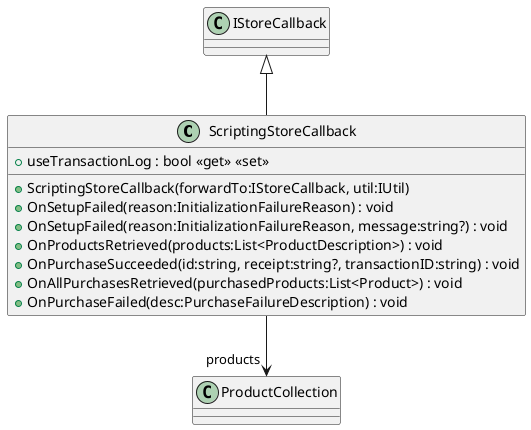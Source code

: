 @startuml
class ScriptingStoreCallback {
    + ScriptingStoreCallback(forwardTo:IStoreCallback, util:IUtil)
    + OnSetupFailed(reason:InitializationFailureReason) : void
    + OnSetupFailed(reason:InitializationFailureReason, message:string?) : void
    + OnProductsRetrieved(products:List<ProductDescription>) : void
    + OnPurchaseSucceeded(id:string, receipt:string?, transactionID:string) : void
    + OnAllPurchasesRetrieved(purchasedProducts:List<Product>) : void
    + OnPurchaseFailed(desc:PurchaseFailureDescription) : void
    + useTransactionLog : bool <<get>> <<set>>
}
IStoreCallback <|-- ScriptingStoreCallback
ScriptingStoreCallback --> "products" ProductCollection
@enduml
